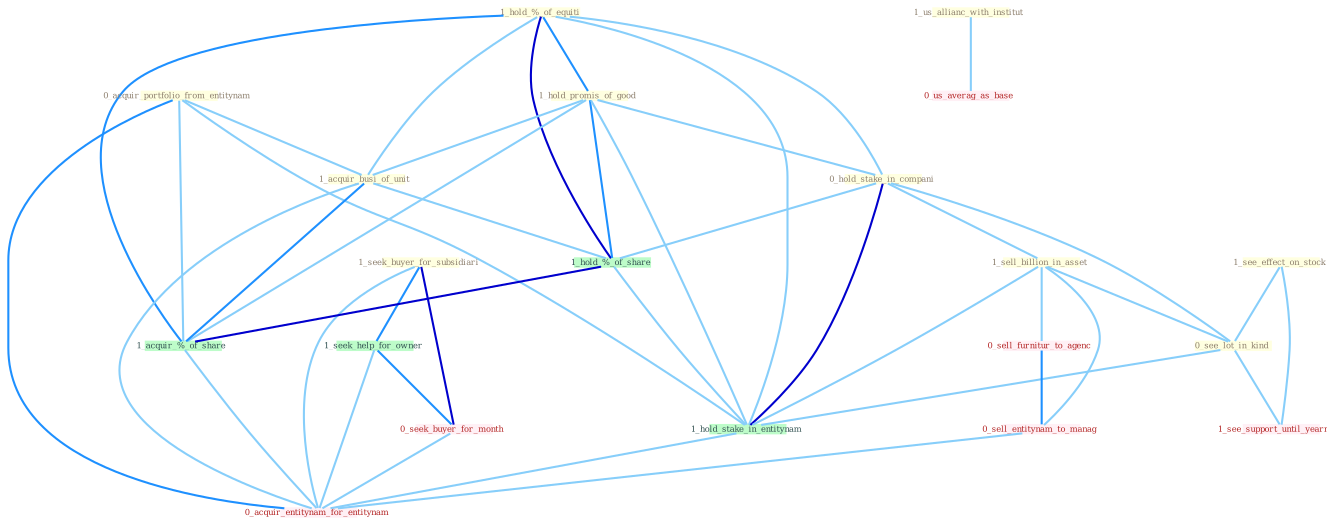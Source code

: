 Graph G{ 
    node
    [shape=polygon,style=filled,width=.5,height=.06,color="#BDFCC9",fixedsize=true,fontsize=4,
    fontcolor="#2f4f4f"];
    {node
    [color="#ffffe0", fontcolor="#8b7d6b"] "1_hold_%_of_equiti " "1_hold_promis_of_good " "1_see_effect_on_stock " "1_us_allianc_with_institut " "0_hold_stake_in_compani " "1_sell_billion_in_asset " "0_acquir_portfolio_from_entitynam " "0_see_lot_in_kind " "1_seek_buyer_for_subsidiari " "1_acquir_busi_of_unit "}
{node [color="#fff0f5", fontcolor="#b22222"] "0_seek_buyer_for_month " "1_see_support_until_yearnum " "0_sell_furnitur_to_agenc " "0_us_averag_as_base " "0_sell_entitynam_to_manag " "0_acquir_entitynam_for_entitynam "}
edge [color="#B0E2FF"];

	"1_hold_%_of_equiti " -- "1_hold_promis_of_good " [w="2", color="#1e90ff" , len=0.8];
	"1_hold_%_of_equiti " -- "0_hold_stake_in_compani " [w="1", color="#87cefa" ];
	"1_hold_%_of_equiti " -- "1_acquir_busi_of_unit " [w="1", color="#87cefa" ];
	"1_hold_%_of_equiti " -- "1_hold_%_of_share " [w="3", color="#0000cd" , len=0.6];
	"1_hold_%_of_equiti " -- "1_hold_stake_in_entitynam " [w="1", color="#87cefa" ];
	"1_hold_%_of_equiti " -- "1_acquir_%_of_share " [w="2", color="#1e90ff" , len=0.8];
	"1_hold_promis_of_good " -- "0_hold_stake_in_compani " [w="1", color="#87cefa" ];
	"1_hold_promis_of_good " -- "1_acquir_busi_of_unit " [w="1", color="#87cefa" ];
	"1_hold_promis_of_good " -- "1_hold_%_of_share " [w="2", color="#1e90ff" , len=0.8];
	"1_hold_promis_of_good " -- "1_hold_stake_in_entitynam " [w="1", color="#87cefa" ];
	"1_hold_promis_of_good " -- "1_acquir_%_of_share " [w="1", color="#87cefa" ];
	"1_see_effect_on_stock " -- "0_see_lot_in_kind " [w="1", color="#87cefa" ];
	"1_see_effect_on_stock " -- "1_see_support_until_yearnum " [w="1", color="#87cefa" ];
	"1_us_allianc_with_institut " -- "0_us_averag_as_base " [w="1", color="#87cefa" ];
	"0_hold_stake_in_compani " -- "1_sell_billion_in_asset " [w="1", color="#87cefa" ];
	"0_hold_stake_in_compani " -- "0_see_lot_in_kind " [w="1", color="#87cefa" ];
	"0_hold_stake_in_compani " -- "1_hold_%_of_share " [w="1", color="#87cefa" ];
	"0_hold_stake_in_compani " -- "1_hold_stake_in_entitynam " [w="3", color="#0000cd" , len=0.6];
	"1_sell_billion_in_asset " -- "0_see_lot_in_kind " [w="1", color="#87cefa" ];
	"1_sell_billion_in_asset " -- "1_hold_stake_in_entitynam " [w="1", color="#87cefa" ];
	"1_sell_billion_in_asset " -- "0_sell_furnitur_to_agenc " [w="1", color="#87cefa" ];
	"1_sell_billion_in_asset " -- "0_sell_entitynam_to_manag " [w="1", color="#87cefa" ];
	"0_acquir_portfolio_from_entitynam " -- "1_acquir_busi_of_unit " [w="1", color="#87cefa" ];
	"0_acquir_portfolio_from_entitynam " -- "1_hold_stake_in_entitynam " [w="1", color="#87cefa" ];
	"0_acquir_portfolio_from_entitynam " -- "1_acquir_%_of_share " [w="1", color="#87cefa" ];
	"0_acquir_portfolio_from_entitynam " -- "0_acquir_entitynam_for_entitynam " [w="2", color="#1e90ff" , len=0.8];
	"0_see_lot_in_kind " -- "1_hold_stake_in_entitynam " [w="1", color="#87cefa" ];
	"0_see_lot_in_kind " -- "1_see_support_until_yearnum " [w="1", color="#87cefa" ];
	"1_seek_buyer_for_subsidiari " -- "1_seek_help_for_owner " [w="2", color="#1e90ff" , len=0.8];
	"1_seek_buyer_for_subsidiari " -- "0_seek_buyer_for_month " [w="3", color="#0000cd" , len=0.6];
	"1_seek_buyer_for_subsidiari " -- "0_acquir_entitynam_for_entitynam " [w="1", color="#87cefa" ];
	"1_acquir_busi_of_unit " -- "1_hold_%_of_share " [w="1", color="#87cefa" ];
	"1_acquir_busi_of_unit " -- "1_acquir_%_of_share " [w="2", color="#1e90ff" , len=0.8];
	"1_acquir_busi_of_unit " -- "0_acquir_entitynam_for_entitynam " [w="1", color="#87cefa" ];
	"1_hold_%_of_share " -- "1_hold_stake_in_entitynam " [w="1", color="#87cefa" ];
	"1_hold_%_of_share " -- "1_acquir_%_of_share " [w="3", color="#0000cd" , len=0.6];
	"1_hold_stake_in_entitynam " -- "0_acquir_entitynam_for_entitynam " [w="1", color="#87cefa" ];
	"1_seek_help_for_owner " -- "0_seek_buyer_for_month " [w="2", color="#1e90ff" , len=0.8];
	"1_seek_help_for_owner " -- "0_acquir_entitynam_for_entitynam " [w="1", color="#87cefa" ];
	"0_seek_buyer_for_month " -- "0_acquir_entitynam_for_entitynam " [w="1", color="#87cefa" ];
	"1_acquir_%_of_share " -- "0_acquir_entitynam_for_entitynam " [w="1", color="#87cefa" ];
	"0_sell_furnitur_to_agenc " -- "0_sell_entitynam_to_manag " [w="2", color="#1e90ff" , len=0.8];
	"0_sell_entitynam_to_manag " -- "0_acquir_entitynam_for_entitynam " [w="1", color="#87cefa" ];
}